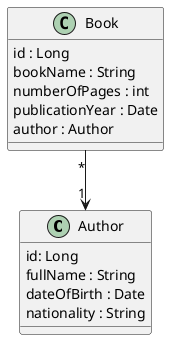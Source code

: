 @startuml
class Author {
id: Long
fullName : String
dateOfBirth : Date
nationality : String
}

class Book {
id : Long
bookName : String
numberOfPages : int
publicationYear : Date
author : Author
}

Book "*"--> "1" Author
@enduml


